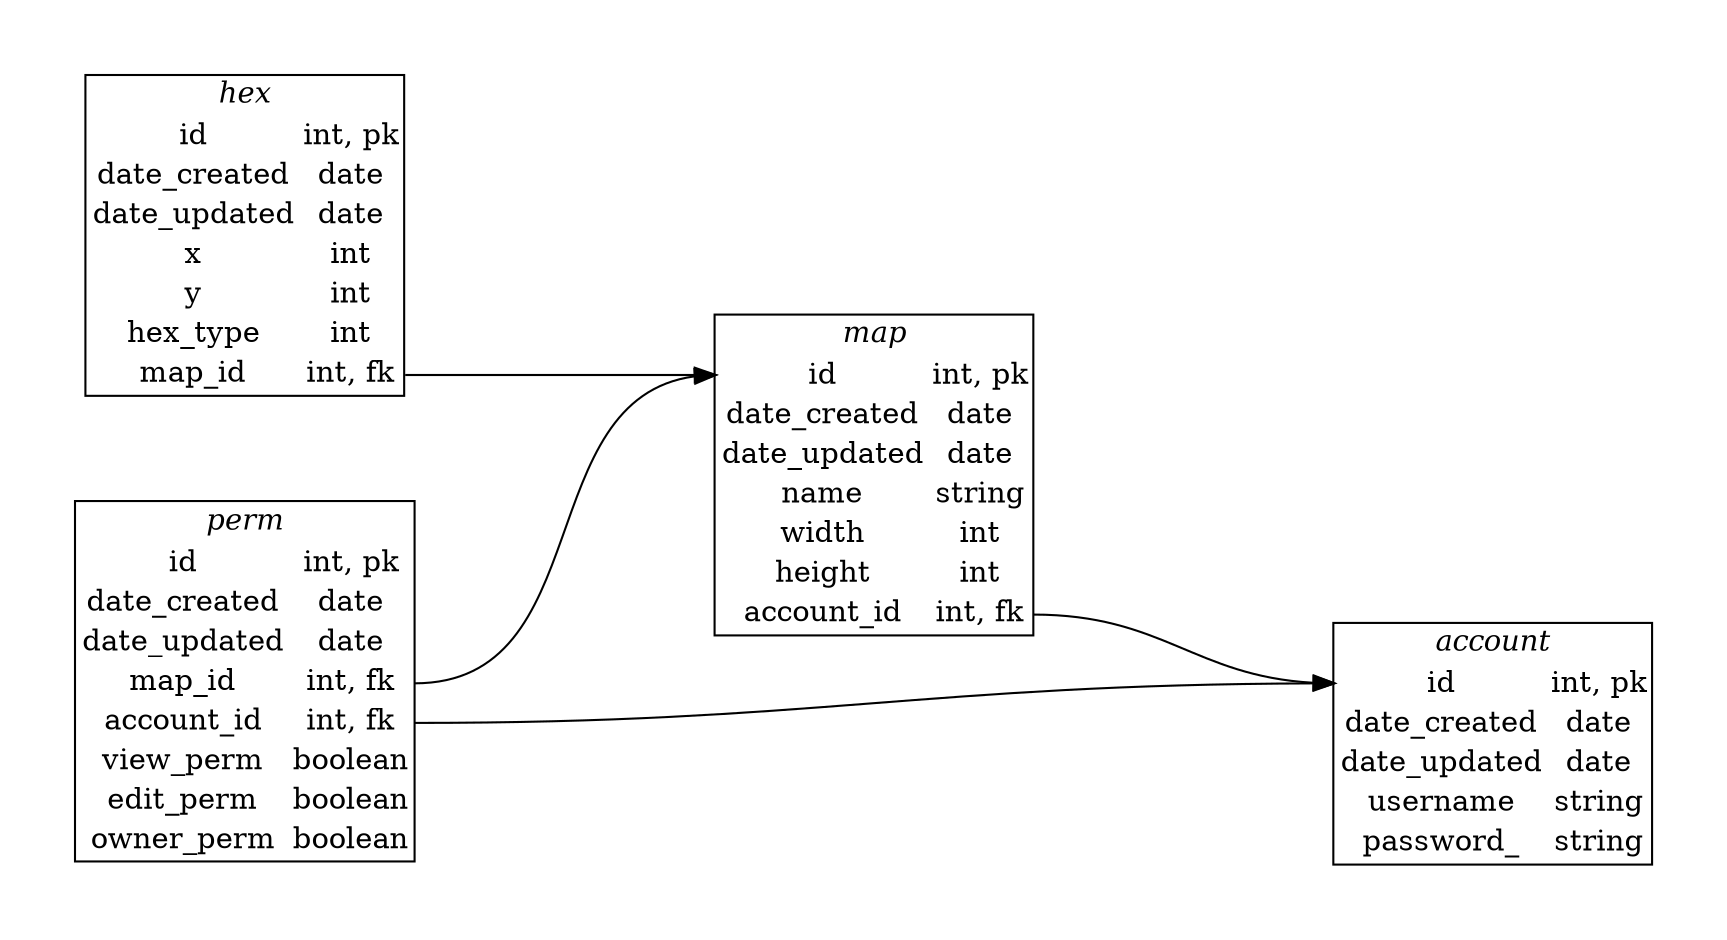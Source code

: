 digraph {
	graph [pad="0.5", nodesep="0.5", ranksep="2"];
	node [shape=plain]
	rankdir=LR;


	account [label=<
	<table border="1" cellborder="0" cellspacing="0">
		<tr><td colspan="2"><i>account</i></td></tr>
		<tr><td port="1">id</td><td>int, pk</td></tr>
		<tr><td>date_created</td><td>date</td></tr>
		<tr><td>date_updated</td><td>date</td></tr>
		<tr><td>username</td><td>string</td></tr>
		<tr><td>password_</td><td>string</td></tr>
	</table>>];

	map [label=<
	<table border="1" cellborder="0" cellspacing="0">
		<tr><td colspan="2"><i>map</i></td></tr>
		<tr><td port="2">id</td><td>int, pk</td></tr>
		<tr><td>date_created</td><td>date</td></tr>
		<tr><td>date_updated</td><td>date</td></tr>
		<tr><td>name</td><td>string</td></tr>
		<tr><td>width</td><td>int</td></tr>
		<tr><td>height</td><td>int</td></tr>
		<tr><td>account_id</td><td port="3">int, fk</td></tr>
	</table>>];

	hex [label=<
	<table border="1" cellborder="0" cellspacing="0">
		<tr><td colspan="2"><i>hex</i></td></tr>
		<tr><td>id</td><td>int, pk</td></tr>
		<tr><td>date_created</td><td>date</td></tr>
		<tr><td>date_updated</td><td>date</td></tr>
		<tr><td>x</td><td>int</td></tr>
		<tr><td>y</td><td>int</td></tr>
		<tr><td>hex_type</td><td>int</td></tr>
		<tr><td>map_id</td><td port="4">int, fk</td></tr>
	</table>>];

	perm [label=<
	<table border="1" cellborder="0" cellspacing="0">
		<tr><td colspan="2"><i>perm</i></td></tr>
		<tr><td>id</td><td>int, pk</td></tr>
		<tr><td>date_created</td><td>date</td></tr>
		<tr><td>date_updated</td><td>date</td></tr>
		<tr><td>map_id</td><td port="5">int, fk</td></tr>
		<tr><td>account_id</td><td port="6">int, fk</td></tr>
		<tr><td>view_perm</td><td>boolean</td></tr>
		<tr><td>edit_perm</td><td>boolean</td></tr>
		<tr><td>owner_perm</td><td>boolean</td></tr>
	</table>>];


	map:3 -> account:1;
	hex:4 -> map:2;
	perm:5 -> map:2
	perm:6 -> account:1
}
